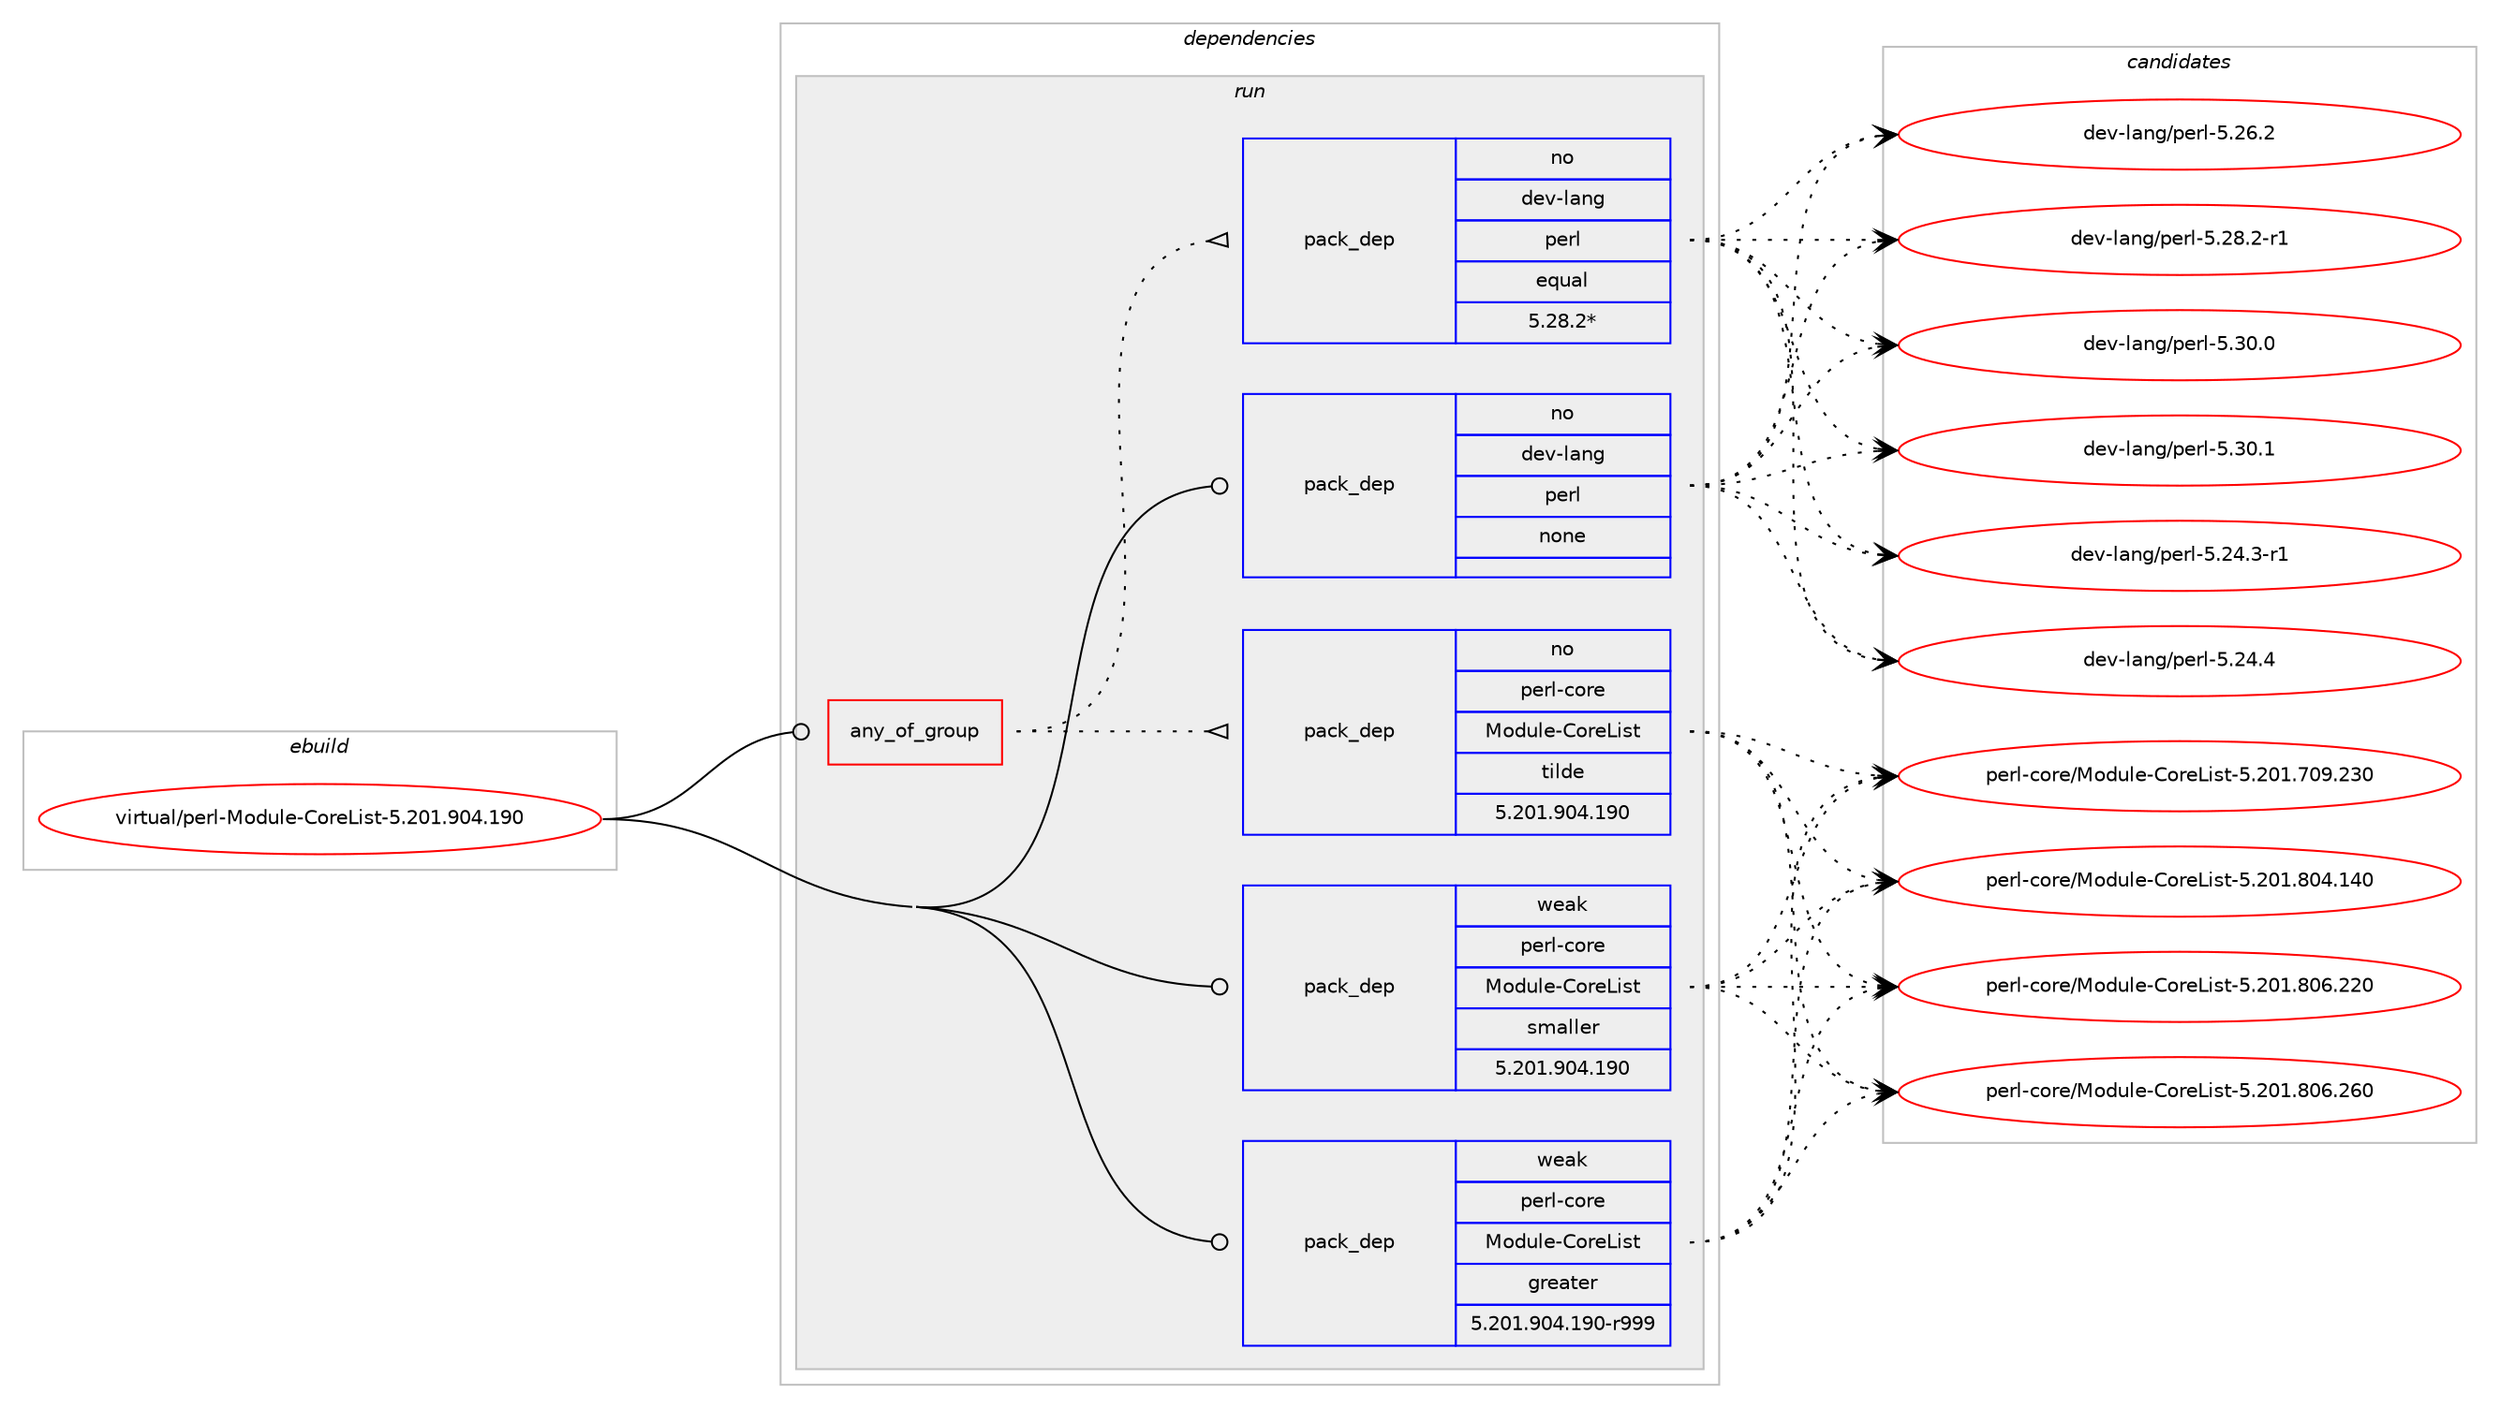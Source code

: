 digraph prolog {

# *************
# Graph options
# *************

newrank=true;
concentrate=true;
compound=true;
graph [rankdir=LR,fontname=Helvetica,fontsize=10,ranksep=1.5];#, ranksep=2.5, nodesep=0.2];
edge  [arrowhead=vee];
node  [fontname=Helvetica,fontsize=10];

# **********
# The ebuild
# **********

subgraph cluster_leftcol {
color=gray;
rank=same;
label=<<i>ebuild</i>>;
id [label="virtual/perl-Module-CoreList-5.201.904.190", color=red, width=4, href="../virtual/perl-Module-CoreList-5.201.904.190.svg"];
}

# ****************
# The dependencies
# ****************

subgraph cluster_midcol {
color=gray;
label=<<i>dependencies</i>>;
subgraph cluster_compile {
fillcolor="#eeeeee";
style=filled;
label=<<i>compile</i>>;
}
subgraph cluster_compileandrun {
fillcolor="#eeeeee";
style=filled;
label=<<i>compile and run</i>>;
}
subgraph cluster_run {
fillcolor="#eeeeee";
style=filled;
label=<<i>run</i>>;
subgraph any15512 {
dependency901546 [label=<<TABLE BORDER="0" CELLBORDER="1" CELLSPACING="0" CELLPADDING="4"><TR><TD CELLPADDING="10">any_of_group</TD></TR></TABLE>>, shape=none, color=red];subgraph pack669083 {
dependency901547 [label=<<TABLE BORDER="0" CELLBORDER="1" CELLSPACING="0" CELLPADDING="4" WIDTH="220"><TR><TD ROWSPAN="6" CELLPADDING="30">pack_dep</TD></TR><TR><TD WIDTH="110">no</TD></TR><TR><TD>dev-lang</TD></TR><TR><TD>perl</TD></TR><TR><TD>equal</TD></TR><TR><TD>5.28.2*</TD></TR></TABLE>>, shape=none, color=blue];
}
dependency901546:e -> dependency901547:w [weight=20,style="dotted",arrowhead="oinv"];
subgraph pack669084 {
dependency901548 [label=<<TABLE BORDER="0" CELLBORDER="1" CELLSPACING="0" CELLPADDING="4" WIDTH="220"><TR><TD ROWSPAN="6" CELLPADDING="30">pack_dep</TD></TR><TR><TD WIDTH="110">no</TD></TR><TR><TD>perl-core</TD></TR><TR><TD>Module-CoreList</TD></TR><TR><TD>tilde</TD></TR><TR><TD>5.201.904.190</TD></TR></TABLE>>, shape=none, color=blue];
}
dependency901546:e -> dependency901548:w [weight=20,style="dotted",arrowhead="oinv"];
}
id:e -> dependency901546:w [weight=20,style="solid",arrowhead="odot"];
subgraph pack669085 {
dependency901549 [label=<<TABLE BORDER="0" CELLBORDER="1" CELLSPACING="0" CELLPADDING="4" WIDTH="220"><TR><TD ROWSPAN="6" CELLPADDING="30">pack_dep</TD></TR><TR><TD WIDTH="110">no</TD></TR><TR><TD>dev-lang</TD></TR><TR><TD>perl</TD></TR><TR><TD>none</TD></TR><TR><TD></TD></TR></TABLE>>, shape=none, color=blue];
}
id:e -> dependency901549:w [weight=20,style="solid",arrowhead="odot"];
subgraph pack669086 {
dependency901550 [label=<<TABLE BORDER="0" CELLBORDER="1" CELLSPACING="0" CELLPADDING="4" WIDTH="220"><TR><TD ROWSPAN="6" CELLPADDING="30">pack_dep</TD></TR><TR><TD WIDTH="110">weak</TD></TR><TR><TD>perl-core</TD></TR><TR><TD>Module-CoreList</TD></TR><TR><TD>greater</TD></TR><TR><TD>5.201.904.190-r999</TD></TR></TABLE>>, shape=none, color=blue];
}
id:e -> dependency901550:w [weight=20,style="solid",arrowhead="odot"];
subgraph pack669087 {
dependency901551 [label=<<TABLE BORDER="0" CELLBORDER="1" CELLSPACING="0" CELLPADDING="4" WIDTH="220"><TR><TD ROWSPAN="6" CELLPADDING="30">pack_dep</TD></TR><TR><TD WIDTH="110">weak</TD></TR><TR><TD>perl-core</TD></TR><TR><TD>Module-CoreList</TD></TR><TR><TD>smaller</TD></TR><TR><TD>5.201.904.190</TD></TR></TABLE>>, shape=none, color=blue];
}
id:e -> dependency901551:w [weight=20,style="solid",arrowhead="odot"];
}
}

# **************
# The candidates
# **************

subgraph cluster_choices {
rank=same;
color=gray;
label=<<i>candidates</i>>;

subgraph choice669083 {
color=black;
nodesep=1;
choice100101118451089711010347112101114108455346505246514511449 [label="dev-lang/perl-5.24.3-r1", color=red, width=4,href="../dev-lang/perl-5.24.3-r1.svg"];
choice10010111845108971101034711210111410845534650524652 [label="dev-lang/perl-5.24.4", color=red, width=4,href="../dev-lang/perl-5.24.4.svg"];
choice10010111845108971101034711210111410845534650544650 [label="dev-lang/perl-5.26.2", color=red, width=4,href="../dev-lang/perl-5.26.2.svg"];
choice100101118451089711010347112101114108455346505646504511449 [label="dev-lang/perl-5.28.2-r1", color=red, width=4,href="../dev-lang/perl-5.28.2-r1.svg"];
choice10010111845108971101034711210111410845534651484648 [label="dev-lang/perl-5.30.0", color=red, width=4,href="../dev-lang/perl-5.30.0.svg"];
choice10010111845108971101034711210111410845534651484649 [label="dev-lang/perl-5.30.1", color=red, width=4,href="../dev-lang/perl-5.30.1.svg"];
dependency901547:e -> choice100101118451089711010347112101114108455346505246514511449:w [style=dotted,weight="100"];
dependency901547:e -> choice10010111845108971101034711210111410845534650524652:w [style=dotted,weight="100"];
dependency901547:e -> choice10010111845108971101034711210111410845534650544650:w [style=dotted,weight="100"];
dependency901547:e -> choice100101118451089711010347112101114108455346505646504511449:w [style=dotted,weight="100"];
dependency901547:e -> choice10010111845108971101034711210111410845534651484648:w [style=dotted,weight="100"];
dependency901547:e -> choice10010111845108971101034711210111410845534651484649:w [style=dotted,weight="100"];
}
subgraph choice669084 {
color=black;
nodesep=1;
choice112101114108459911111410147771111001171081014567111114101761051151164553465048494655485746505148 [label="perl-core/Module-CoreList-5.201.709.230", color=red, width=4,href="../perl-core/Module-CoreList-5.201.709.230.svg"];
choice112101114108459911111410147771111001171081014567111114101761051151164553465048494656485246495248 [label="perl-core/Module-CoreList-5.201.804.140", color=red, width=4,href="../perl-core/Module-CoreList-5.201.804.140.svg"];
choice112101114108459911111410147771111001171081014567111114101761051151164553465048494656485446505048 [label="perl-core/Module-CoreList-5.201.806.220", color=red, width=4,href="../perl-core/Module-CoreList-5.201.806.220.svg"];
choice112101114108459911111410147771111001171081014567111114101761051151164553465048494656485446505448 [label="perl-core/Module-CoreList-5.201.806.260", color=red, width=4,href="../perl-core/Module-CoreList-5.201.806.260.svg"];
dependency901548:e -> choice112101114108459911111410147771111001171081014567111114101761051151164553465048494655485746505148:w [style=dotted,weight="100"];
dependency901548:e -> choice112101114108459911111410147771111001171081014567111114101761051151164553465048494656485246495248:w [style=dotted,weight="100"];
dependency901548:e -> choice112101114108459911111410147771111001171081014567111114101761051151164553465048494656485446505048:w [style=dotted,weight="100"];
dependency901548:e -> choice112101114108459911111410147771111001171081014567111114101761051151164553465048494656485446505448:w [style=dotted,weight="100"];
}
subgraph choice669085 {
color=black;
nodesep=1;
choice100101118451089711010347112101114108455346505246514511449 [label="dev-lang/perl-5.24.3-r1", color=red, width=4,href="../dev-lang/perl-5.24.3-r1.svg"];
choice10010111845108971101034711210111410845534650524652 [label="dev-lang/perl-5.24.4", color=red, width=4,href="../dev-lang/perl-5.24.4.svg"];
choice10010111845108971101034711210111410845534650544650 [label="dev-lang/perl-5.26.2", color=red, width=4,href="../dev-lang/perl-5.26.2.svg"];
choice100101118451089711010347112101114108455346505646504511449 [label="dev-lang/perl-5.28.2-r1", color=red, width=4,href="../dev-lang/perl-5.28.2-r1.svg"];
choice10010111845108971101034711210111410845534651484648 [label="dev-lang/perl-5.30.0", color=red, width=4,href="../dev-lang/perl-5.30.0.svg"];
choice10010111845108971101034711210111410845534651484649 [label="dev-lang/perl-5.30.1", color=red, width=4,href="../dev-lang/perl-5.30.1.svg"];
dependency901549:e -> choice100101118451089711010347112101114108455346505246514511449:w [style=dotted,weight="100"];
dependency901549:e -> choice10010111845108971101034711210111410845534650524652:w [style=dotted,weight="100"];
dependency901549:e -> choice10010111845108971101034711210111410845534650544650:w [style=dotted,weight="100"];
dependency901549:e -> choice100101118451089711010347112101114108455346505646504511449:w [style=dotted,weight="100"];
dependency901549:e -> choice10010111845108971101034711210111410845534651484648:w [style=dotted,weight="100"];
dependency901549:e -> choice10010111845108971101034711210111410845534651484649:w [style=dotted,weight="100"];
}
subgraph choice669086 {
color=black;
nodesep=1;
choice112101114108459911111410147771111001171081014567111114101761051151164553465048494655485746505148 [label="perl-core/Module-CoreList-5.201.709.230", color=red, width=4,href="../perl-core/Module-CoreList-5.201.709.230.svg"];
choice112101114108459911111410147771111001171081014567111114101761051151164553465048494656485246495248 [label="perl-core/Module-CoreList-5.201.804.140", color=red, width=4,href="../perl-core/Module-CoreList-5.201.804.140.svg"];
choice112101114108459911111410147771111001171081014567111114101761051151164553465048494656485446505048 [label="perl-core/Module-CoreList-5.201.806.220", color=red, width=4,href="../perl-core/Module-CoreList-5.201.806.220.svg"];
choice112101114108459911111410147771111001171081014567111114101761051151164553465048494656485446505448 [label="perl-core/Module-CoreList-5.201.806.260", color=red, width=4,href="../perl-core/Module-CoreList-5.201.806.260.svg"];
dependency901550:e -> choice112101114108459911111410147771111001171081014567111114101761051151164553465048494655485746505148:w [style=dotted,weight="100"];
dependency901550:e -> choice112101114108459911111410147771111001171081014567111114101761051151164553465048494656485246495248:w [style=dotted,weight="100"];
dependency901550:e -> choice112101114108459911111410147771111001171081014567111114101761051151164553465048494656485446505048:w [style=dotted,weight="100"];
dependency901550:e -> choice112101114108459911111410147771111001171081014567111114101761051151164553465048494656485446505448:w [style=dotted,weight="100"];
}
subgraph choice669087 {
color=black;
nodesep=1;
choice112101114108459911111410147771111001171081014567111114101761051151164553465048494655485746505148 [label="perl-core/Module-CoreList-5.201.709.230", color=red, width=4,href="../perl-core/Module-CoreList-5.201.709.230.svg"];
choice112101114108459911111410147771111001171081014567111114101761051151164553465048494656485246495248 [label="perl-core/Module-CoreList-5.201.804.140", color=red, width=4,href="../perl-core/Module-CoreList-5.201.804.140.svg"];
choice112101114108459911111410147771111001171081014567111114101761051151164553465048494656485446505048 [label="perl-core/Module-CoreList-5.201.806.220", color=red, width=4,href="../perl-core/Module-CoreList-5.201.806.220.svg"];
choice112101114108459911111410147771111001171081014567111114101761051151164553465048494656485446505448 [label="perl-core/Module-CoreList-5.201.806.260", color=red, width=4,href="../perl-core/Module-CoreList-5.201.806.260.svg"];
dependency901551:e -> choice112101114108459911111410147771111001171081014567111114101761051151164553465048494655485746505148:w [style=dotted,weight="100"];
dependency901551:e -> choice112101114108459911111410147771111001171081014567111114101761051151164553465048494656485246495248:w [style=dotted,weight="100"];
dependency901551:e -> choice112101114108459911111410147771111001171081014567111114101761051151164553465048494656485446505048:w [style=dotted,weight="100"];
dependency901551:e -> choice112101114108459911111410147771111001171081014567111114101761051151164553465048494656485446505448:w [style=dotted,weight="100"];
}
}

}
